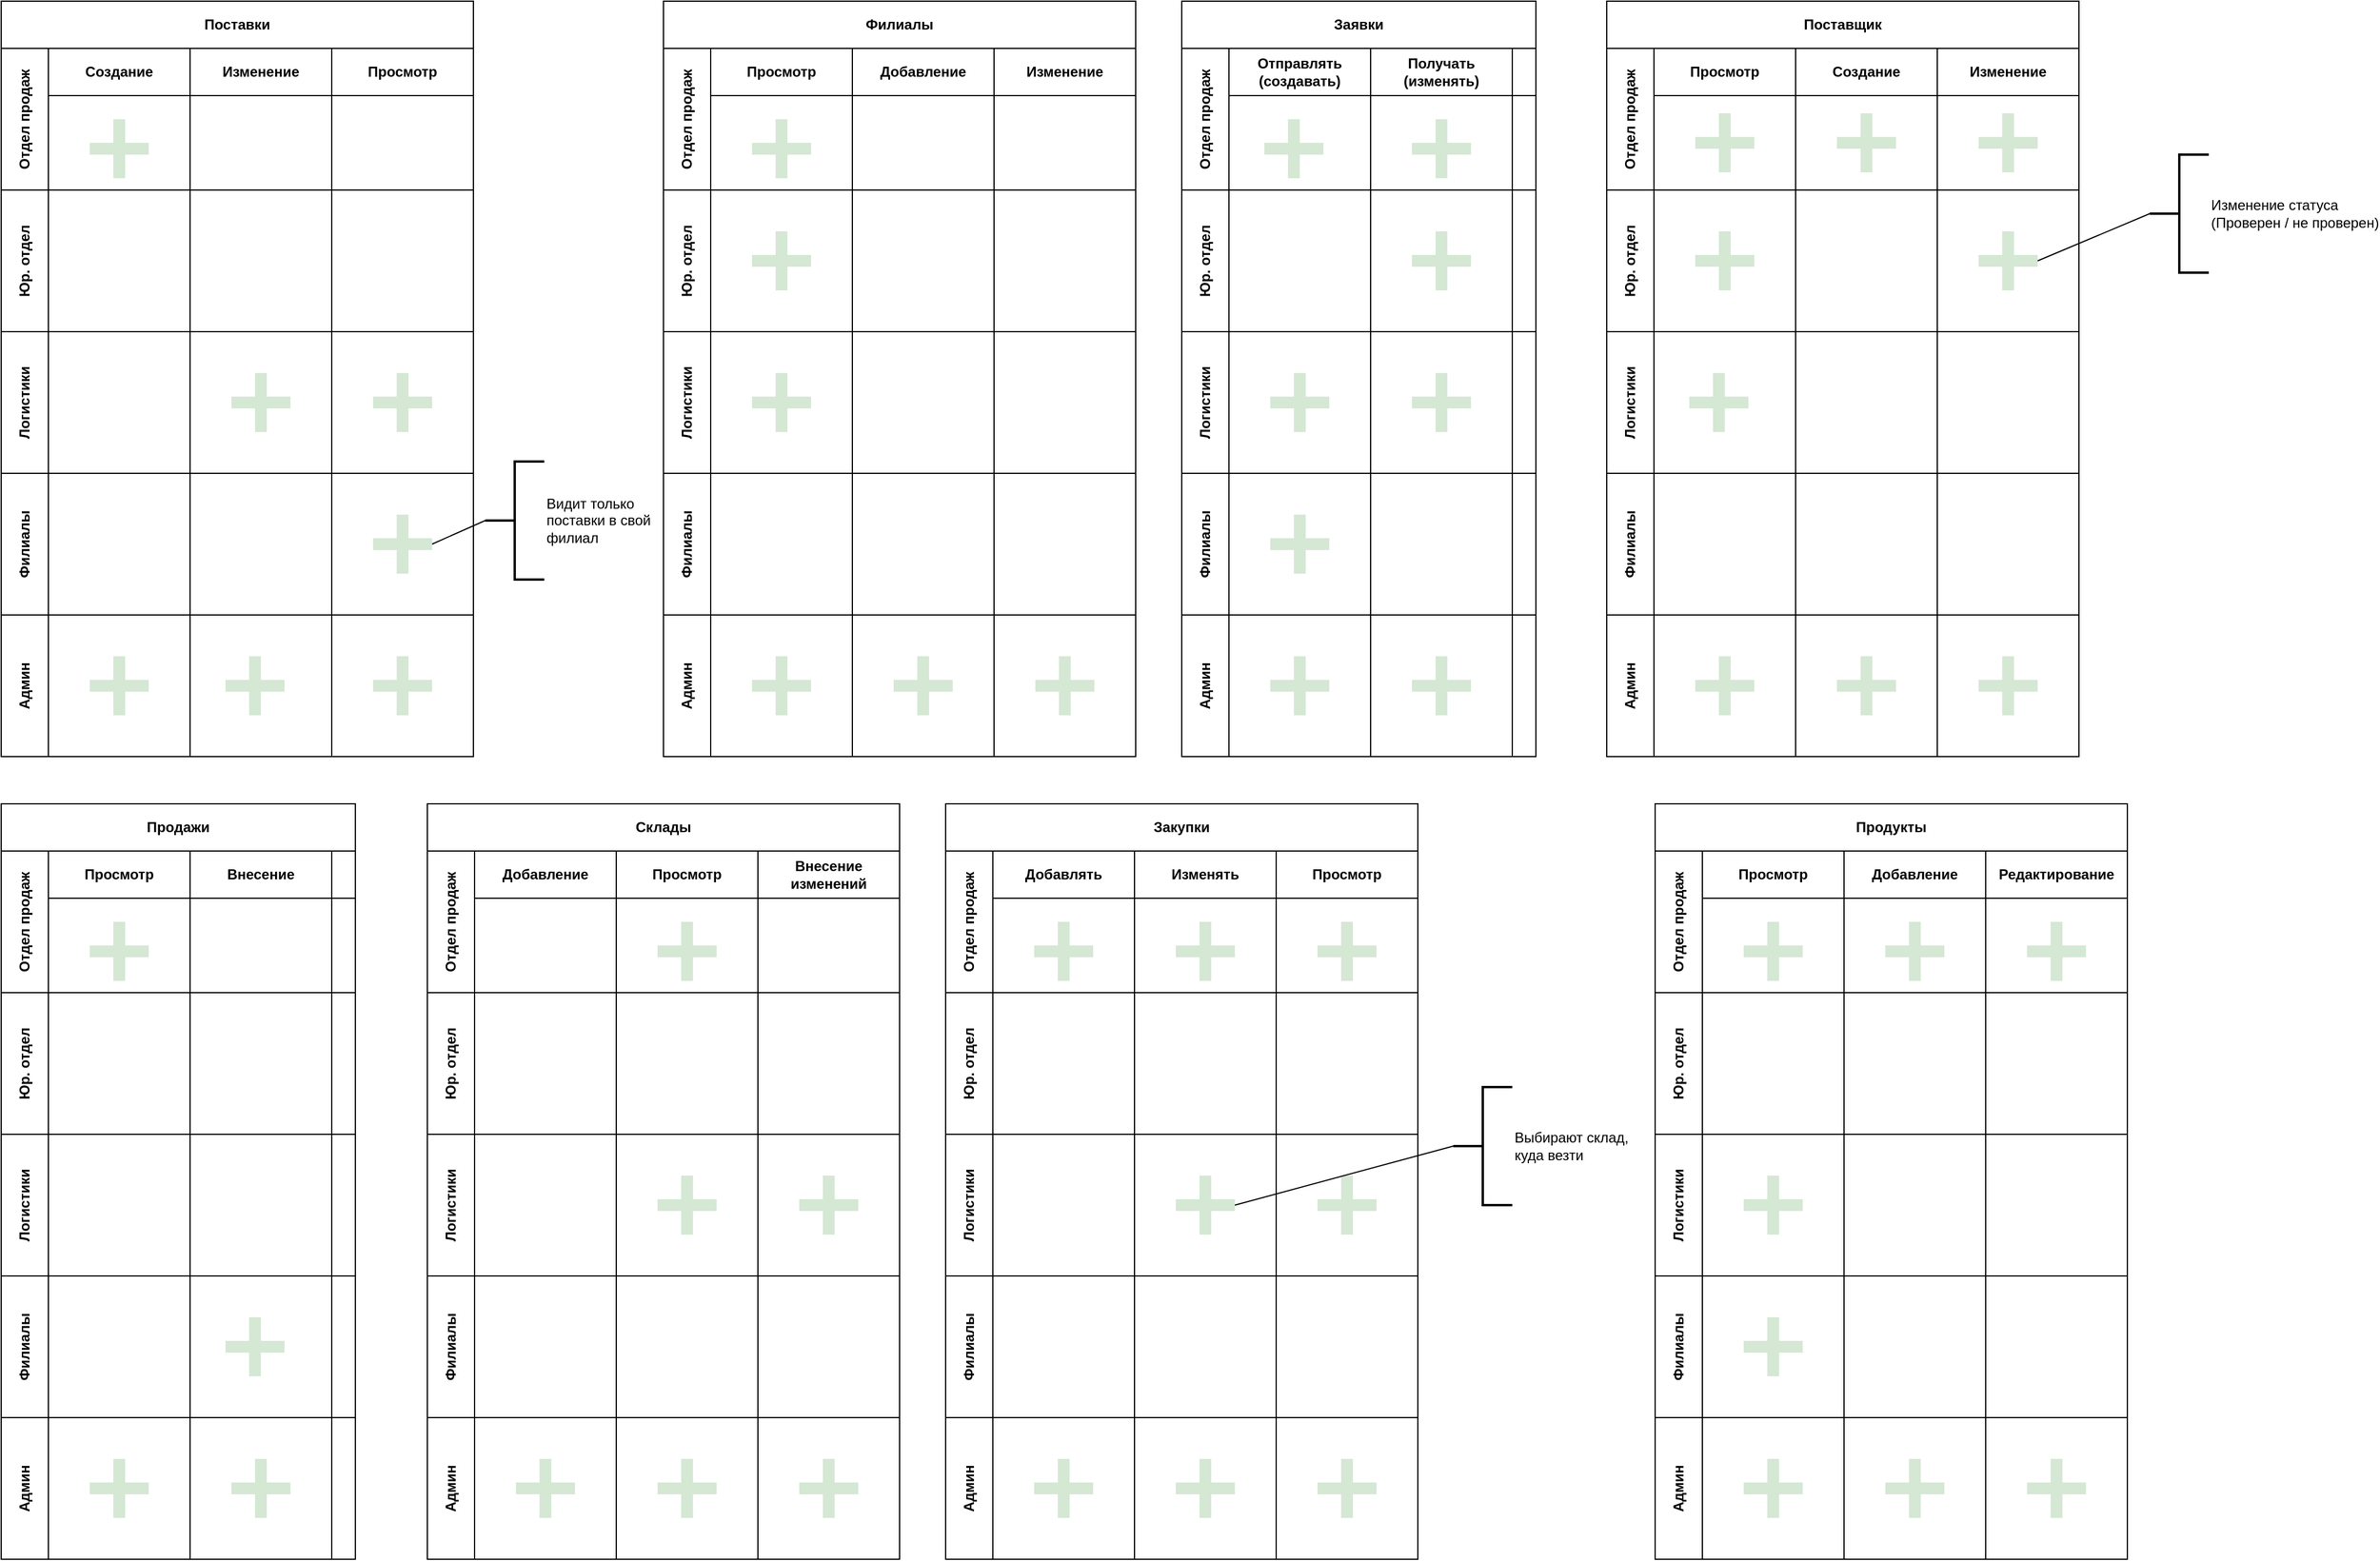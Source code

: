 <mxfile version="13.7.7" type="device"><diagram id="ZCQ24WDFNl6K7SaVS3-w" name="Page-1"><mxGraphModel dx="3784" dy="2356" grid="1" gridSize="10" guides="1" tooltips="1" connect="1" arrows="1" fold="1" page="1" pageScale="1" pageWidth="827" pageHeight="1169" math="0" shadow="0"><root><mxCell id="0"/><mxCell id="1" parent="0"/><mxCell id="lk7HDCfUPE5tCOT9uibd-63" style="rounded=0;orthogonalLoop=1;jettySize=auto;html=1;exitX=0;exitY=0.5;exitDx=0;exitDy=0;exitPerimeter=0;entryX=1;entryY=0.5;entryDx=0;entryDy=0;entryPerimeter=0;endArrow=none;endFill=0;" edge="1" parent="1" source="lk7HDCfUPE5tCOT9uibd-62" target="lk7HDCfUPE5tCOT9uibd-61"><mxGeometry relative="1" as="geometry"/></mxCell><mxCell id="lk7HDCfUPE5tCOT9uibd-62" value="Видит только&lt;br&gt;поставки в свой &lt;br&gt;филиал" style="strokeWidth=2;html=1;shape=mxgraph.flowchart.annotation_2;align=left;labelPosition=right;pointerEvents=1;" vertex="1" parent="1"><mxGeometry x="1090" y="470" width="50" height="100" as="geometry"/></mxCell><mxCell id="lk7HDCfUPE5tCOT9uibd-22" value="Поставки" style="shape=table;childLayout=tableLayout;rowLines=0;columnLines=0;startSize=40;html=1;whiteSpace=wrap;collapsible=0;recursiveResize=0;expand=0;pointerEvents=0;fontStyle=1;align=center;" vertex="1" parent="1"><mxGeometry x="680" y="80" width="400" height="640" as="geometry"/></mxCell><mxCell id="lk7HDCfUPE5tCOT9uibd-23" value="Отдел продаж" style="swimlane;horizontal=0;points=[[0,0.5],[1,0.5]];portConstraint=eastwest;startSize=40;html=1;whiteSpace=wrap;collapsible=0;recursiveResize=0;expand=0;pointerEvents=0;fontStyle=1" vertex="1" parent="lk7HDCfUPE5tCOT9uibd-22"><mxGeometry y="40" width="400" height="120" as="geometry"/></mxCell><mxCell id="lk7HDCfUPE5tCOT9uibd-24" value="Создание" style="swimlane;connectable=0;startSize=40;html=1;whiteSpace=wrap;collapsible=0;recursiveResize=0;expand=0;pointerEvents=0;" vertex="1" parent="lk7HDCfUPE5tCOT9uibd-23"><mxGeometry x="40" width="120" height="120" as="geometry"/></mxCell><mxCell id="lk7HDCfUPE5tCOT9uibd-47" value="" style="shape=cross;whiteSpace=wrap;html=1;fillColor=#d5e8d4;strokeColor=none;" vertex="1" parent="lk7HDCfUPE5tCOT9uibd-24"><mxGeometry x="35" y="60" width="50" height="50" as="geometry"/></mxCell><mxCell id="lk7HDCfUPE5tCOT9uibd-25" value="Изменение" style="swimlane;connectable=0;startSize=40;html=1;whiteSpace=wrap;collapsible=0;recursiveResize=0;expand=0;pointerEvents=0;" vertex="1" parent="lk7HDCfUPE5tCOT9uibd-23"><mxGeometry x="160" width="120" height="120" as="geometry"/></mxCell><mxCell id="lk7HDCfUPE5tCOT9uibd-26" value="Просмотр" style="swimlane;connectable=0;startSize=40;html=1;whiteSpace=wrap;collapsible=0;recursiveResize=0;expand=0;pointerEvents=0;" vertex="1" parent="lk7HDCfUPE5tCOT9uibd-23"><mxGeometry x="280" width="120" height="120" as="geometry"/></mxCell><mxCell id="lk7HDCfUPE5tCOT9uibd-27" value="Юр. отдел" style="swimlane;horizontal=0;points=[[0,0.5],[1,0.5]];portConstraint=eastwest;startSize=40;html=1;whiteSpace=wrap;collapsible=0;recursiveResize=0;expand=0;pointerEvents=0;" vertex="1" parent="lk7HDCfUPE5tCOT9uibd-22"><mxGeometry y="160" width="400" height="120" as="geometry"/></mxCell><mxCell id="lk7HDCfUPE5tCOT9uibd-28" value="" style="swimlane;connectable=0;startSize=0;html=1;whiteSpace=wrap;collapsible=0;recursiveResize=0;expand=0;pointerEvents=0;" vertex="1" parent="lk7HDCfUPE5tCOT9uibd-27"><mxGeometry x="40" width="120" height="120" as="geometry"/></mxCell><mxCell id="lk7HDCfUPE5tCOT9uibd-29" value="" style="swimlane;connectable=0;startSize=0;html=1;whiteSpace=wrap;collapsible=0;recursiveResize=0;expand=0;pointerEvents=0;" vertex="1" parent="lk7HDCfUPE5tCOT9uibd-27"><mxGeometry x="160" width="120" height="120" as="geometry"/></mxCell><mxCell id="lk7HDCfUPE5tCOT9uibd-30" value="" style="swimlane;connectable=0;startSize=0;html=1;whiteSpace=wrap;collapsible=0;recursiveResize=0;expand=0;pointerEvents=0;" vertex="1" parent="lk7HDCfUPE5tCOT9uibd-27"><mxGeometry x="280" width="120" height="120" as="geometry"/></mxCell><mxCell id="lk7HDCfUPE5tCOT9uibd-31" value="Логистики" style="swimlane;horizontal=0;points=[[0,0.5],[1,0.5]];portConstraint=eastwest;startSize=40;html=1;whiteSpace=wrap;collapsible=0;recursiveResize=0;expand=0;pointerEvents=0;" vertex="1" parent="lk7HDCfUPE5tCOT9uibd-22"><mxGeometry y="280" width="400" height="120" as="geometry"/></mxCell><mxCell id="lk7HDCfUPE5tCOT9uibd-32" value="" style="swimlane;connectable=0;startSize=0;html=1;whiteSpace=wrap;collapsible=0;recursiveResize=0;expand=0;pointerEvents=0;" vertex="1" parent="lk7HDCfUPE5tCOT9uibd-31"><mxGeometry x="40" width="120" height="120" as="geometry"/></mxCell><mxCell id="lk7HDCfUPE5tCOT9uibd-33" value="" style="swimlane;connectable=0;startSize=0;html=1;whiteSpace=wrap;collapsible=0;recursiveResize=0;expand=0;pointerEvents=0;" vertex="1" parent="lk7HDCfUPE5tCOT9uibd-31"><mxGeometry x="160" width="120" height="120" as="geometry"/></mxCell><mxCell id="lk7HDCfUPE5tCOT9uibd-46" value="" style="shape=cross;whiteSpace=wrap;html=1;fillColor=#d5e8d4;strokeColor=none;" vertex="1" parent="lk7HDCfUPE5tCOT9uibd-33"><mxGeometry x="35" y="35" width="50" height="50" as="geometry"/></mxCell><mxCell id="lk7HDCfUPE5tCOT9uibd-34" value="" style="swimlane;connectable=0;startSize=0;html=1;whiteSpace=wrap;collapsible=0;recursiveResize=0;expand=0;pointerEvents=0;" vertex="1" parent="lk7HDCfUPE5tCOT9uibd-31"><mxGeometry x="280" width="120" height="120" as="geometry"/></mxCell><mxCell id="lk7HDCfUPE5tCOT9uibd-48" value="" style="shape=cross;whiteSpace=wrap;html=1;fillColor=#d5e8d4;strokeColor=none;" vertex="1" parent="lk7HDCfUPE5tCOT9uibd-34"><mxGeometry x="35" y="35" width="50" height="50" as="geometry"/></mxCell><mxCell id="lk7HDCfUPE5tCOT9uibd-35" value="Филиалы" style="swimlane;horizontal=0;points=[[0,0.5],[1,0.5]];portConstraint=eastwest;startSize=40;html=1;whiteSpace=wrap;collapsible=0;recursiveResize=0;expand=0;pointerEvents=0;" vertex="1" parent="lk7HDCfUPE5tCOT9uibd-22"><mxGeometry y="400" width="400" height="120" as="geometry"/></mxCell><mxCell id="lk7HDCfUPE5tCOT9uibd-36" value="" style="swimlane;connectable=0;startSize=0;html=1;whiteSpace=wrap;collapsible=0;recursiveResize=0;expand=0;pointerEvents=0;" vertex="1" parent="lk7HDCfUPE5tCOT9uibd-35"><mxGeometry x="40" width="120" height="120" as="geometry"/></mxCell><mxCell id="lk7HDCfUPE5tCOT9uibd-37" value="" style="swimlane;connectable=0;startSize=0;html=1;whiteSpace=wrap;collapsible=0;recursiveResize=0;expand=0;pointerEvents=0;" vertex="1" parent="lk7HDCfUPE5tCOT9uibd-35"><mxGeometry x="160" width="120" height="120" as="geometry"/></mxCell><mxCell id="lk7HDCfUPE5tCOT9uibd-38" value="" style="swimlane;connectable=0;startSize=0;html=1;whiteSpace=wrap;collapsible=0;recursiveResize=0;expand=0;pointerEvents=0;" vertex="1" parent="lk7HDCfUPE5tCOT9uibd-35"><mxGeometry x="280" width="120" height="120" as="geometry"/></mxCell><mxCell id="lk7HDCfUPE5tCOT9uibd-61" value="" style="shape=cross;whiteSpace=wrap;html=1;fillColor=#d5e8d4;strokeColor=none;" vertex="1" parent="lk7HDCfUPE5tCOT9uibd-38"><mxGeometry x="35" y="35" width="50" height="50" as="geometry"/></mxCell><mxCell id="lk7HDCfUPE5tCOT9uibd-39" value="Админ" style="swimlane;horizontal=0;points=[[0,0.5],[1,0.5]];portConstraint=eastwest;startSize=40;html=1;whiteSpace=wrap;collapsible=0;recursiveResize=0;expand=0;pointerEvents=0;" vertex="1" parent="lk7HDCfUPE5tCOT9uibd-22"><mxGeometry y="520" width="400" height="120" as="geometry"/></mxCell><mxCell id="lk7HDCfUPE5tCOT9uibd-40" value="" style="swimlane;connectable=0;startSize=0;html=1;whiteSpace=wrap;collapsible=0;recursiveResize=0;expand=0;pointerEvents=0;" vertex="1" parent="lk7HDCfUPE5tCOT9uibd-39"><mxGeometry x="40" width="120" height="120" as="geometry"/></mxCell><mxCell id="lk7HDCfUPE5tCOT9uibd-58" value="" style="shape=cross;whiteSpace=wrap;html=1;fillColor=#d5e8d4;strokeColor=none;" vertex="1" parent="lk7HDCfUPE5tCOT9uibd-40"><mxGeometry x="35" y="35" width="50" height="50" as="geometry"/></mxCell><mxCell id="lk7HDCfUPE5tCOT9uibd-41" value="" style="swimlane;connectable=0;startSize=0;html=1;whiteSpace=wrap;collapsible=0;recursiveResize=0;expand=0;pointerEvents=0;" vertex="1" parent="lk7HDCfUPE5tCOT9uibd-39"><mxGeometry x="160" width="120" height="120" as="geometry"/></mxCell><mxCell id="lk7HDCfUPE5tCOT9uibd-59" value="" style="shape=cross;whiteSpace=wrap;html=1;fillColor=#d5e8d4;strokeColor=none;" vertex="1" parent="lk7HDCfUPE5tCOT9uibd-41"><mxGeometry x="30" y="35" width="50" height="50" as="geometry"/></mxCell><mxCell id="lk7HDCfUPE5tCOT9uibd-42" value="" style="swimlane;connectable=0;startSize=0;html=1;whiteSpace=wrap;collapsible=0;recursiveResize=0;expand=0;pointerEvents=0;" vertex="1" parent="lk7HDCfUPE5tCOT9uibd-39"><mxGeometry x="280" width="120" height="120" as="geometry"/></mxCell><mxCell id="lk7HDCfUPE5tCOT9uibd-60" value="" style="shape=cross;whiteSpace=wrap;html=1;fillColor=#d5e8d4;strokeColor=none;" vertex="1" parent="lk7HDCfUPE5tCOT9uibd-42"><mxGeometry x="35" y="35" width="50" height="50" as="geometry"/></mxCell><mxCell id="lk7HDCfUPE5tCOT9uibd-65" value="Филиалы" style="shape=table;childLayout=tableLayout;rowLines=0;columnLines=0;startSize=40;html=1;whiteSpace=wrap;collapsible=0;recursiveResize=0;expand=0;pointerEvents=0;fontStyle=1;align=center;" vertex="1" parent="1"><mxGeometry x="1241" y="80" width="400" height="640" as="geometry"/></mxCell><mxCell id="lk7HDCfUPE5tCOT9uibd-66" value="Отдел продаж" style="swimlane;horizontal=0;points=[[0,0.5],[1,0.5]];portConstraint=eastwest;startSize=40;html=1;whiteSpace=wrap;collapsible=0;recursiveResize=0;expand=0;pointerEvents=0;fontStyle=1" vertex="1" parent="lk7HDCfUPE5tCOT9uibd-65"><mxGeometry y="40" width="400" height="120" as="geometry"/></mxCell><mxCell id="lk7HDCfUPE5tCOT9uibd-67" value="Просмотр" style="swimlane;connectable=0;startSize=40;html=1;whiteSpace=wrap;collapsible=0;recursiveResize=0;expand=0;pointerEvents=0;" vertex="1" parent="lk7HDCfUPE5tCOT9uibd-66"><mxGeometry x="40" width="120" height="120" as="geometry"/></mxCell><mxCell id="lk7HDCfUPE5tCOT9uibd-91" value="" style="shape=cross;whiteSpace=wrap;html=1;fillColor=#d5e8d4;strokeColor=none;" vertex="1" parent="lk7HDCfUPE5tCOT9uibd-67"><mxGeometry x="35" y="60" width="50" height="50" as="geometry"/></mxCell><mxCell id="lk7HDCfUPE5tCOT9uibd-68" value="Добавление" style="swimlane;connectable=0;startSize=40;html=1;whiteSpace=wrap;collapsible=0;recursiveResize=0;expand=0;pointerEvents=0;" vertex="1" parent="lk7HDCfUPE5tCOT9uibd-66"><mxGeometry x="160" width="120" height="120" as="geometry"/></mxCell><mxCell id="lk7HDCfUPE5tCOT9uibd-69" value="Изменение" style="swimlane;connectable=0;startSize=40;html=1;whiteSpace=wrap;collapsible=0;recursiveResize=0;expand=0;pointerEvents=0;" vertex="1" parent="lk7HDCfUPE5tCOT9uibd-66"><mxGeometry x="280" width="120" height="120" as="geometry"/></mxCell><mxCell id="lk7HDCfUPE5tCOT9uibd-70" value="Юр. отдел" style="swimlane;horizontal=0;points=[[0,0.5],[1,0.5]];portConstraint=eastwest;startSize=40;html=1;whiteSpace=wrap;collapsible=0;recursiveResize=0;expand=0;pointerEvents=0;" vertex="1" parent="lk7HDCfUPE5tCOT9uibd-65"><mxGeometry y="160" width="400" height="120" as="geometry"/></mxCell><mxCell id="lk7HDCfUPE5tCOT9uibd-71" value="" style="swimlane;connectable=0;startSize=0;html=1;whiteSpace=wrap;collapsible=0;recursiveResize=0;expand=0;pointerEvents=0;" vertex="1" parent="lk7HDCfUPE5tCOT9uibd-70"><mxGeometry x="40" width="120" height="120" as="geometry"/></mxCell><mxCell id="lk7HDCfUPE5tCOT9uibd-90" value="" style="shape=cross;whiteSpace=wrap;html=1;fillColor=#d5e8d4;strokeColor=none;" vertex="1" parent="lk7HDCfUPE5tCOT9uibd-71"><mxGeometry x="35" y="35" width="50" height="50" as="geometry"/></mxCell><mxCell id="lk7HDCfUPE5tCOT9uibd-72" value="" style="swimlane;connectable=0;startSize=0;html=1;whiteSpace=wrap;collapsible=0;recursiveResize=0;expand=0;pointerEvents=0;" vertex="1" parent="lk7HDCfUPE5tCOT9uibd-70"><mxGeometry x="160" width="120" height="120" as="geometry"/></mxCell><mxCell id="lk7HDCfUPE5tCOT9uibd-73" value="" style="swimlane;connectable=0;startSize=0;html=1;whiteSpace=wrap;collapsible=0;recursiveResize=0;expand=0;pointerEvents=0;" vertex="1" parent="lk7HDCfUPE5tCOT9uibd-70"><mxGeometry x="280" width="120" height="120" as="geometry"/></mxCell><mxCell id="lk7HDCfUPE5tCOT9uibd-74" value="Логистики" style="swimlane;horizontal=0;points=[[0,0.5],[1,0.5]];portConstraint=eastwest;startSize=40;html=1;whiteSpace=wrap;collapsible=0;recursiveResize=0;expand=0;pointerEvents=0;" vertex="1" parent="lk7HDCfUPE5tCOT9uibd-65"><mxGeometry y="280" width="400" height="120" as="geometry"/></mxCell><mxCell id="lk7HDCfUPE5tCOT9uibd-75" value="" style="swimlane;connectable=0;startSize=0;html=1;whiteSpace=wrap;collapsible=0;recursiveResize=0;expand=0;pointerEvents=0;" vertex="1" parent="lk7HDCfUPE5tCOT9uibd-74"><mxGeometry x="40" width="120" height="120" as="geometry"/></mxCell><mxCell id="lk7HDCfUPE5tCOT9uibd-89" value="" style="shape=cross;whiteSpace=wrap;html=1;fillColor=#d5e8d4;strokeColor=none;" vertex="1" parent="lk7HDCfUPE5tCOT9uibd-75"><mxGeometry x="35" y="35" width="50" height="50" as="geometry"/></mxCell><mxCell id="lk7HDCfUPE5tCOT9uibd-76" value="" style="swimlane;connectable=0;startSize=0;html=1;whiteSpace=wrap;collapsible=0;recursiveResize=0;expand=0;pointerEvents=0;" vertex="1" parent="lk7HDCfUPE5tCOT9uibd-74"><mxGeometry x="160" width="120" height="120" as="geometry"/></mxCell><mxCell id="lk7HDCfUPE5tCOT9uibd-77" value="" style="swimlane;connectable=0;startSize=0;html=1;whiteSpace=wrap;collapsible=0;recursiveResize=0;expand=0;pointerEvents=0;" vertex="1" parent="lk7HDCfUPE5tCOT9uibd-74"><mxGeometry x="280" width="120" height="120" as="geometry"/></mxCell><mxCell id="lk7HDCfUPE5tCOT9uibd-78" value="Филиалы" style="swimlane;horizontal=0;points=[[0,0.5],[1,0.5]];portConstraint=eastwest;startSize=40;html=1;whiteSpace=wrap;collapsible=0;recursiveResize=0;expand=0;pointerEvents=0;" vertex="1" parent="lk7HDCfUPE5tCOT9uibd-65"><mxGeometry y="400" width="400" height="120" as="geometry"/></mxCell><mxCell id="lk7HDCfUPE5tCOT9uibd-79" value="" style="swimlane;connectable=0;startSize=0;html=1;whiteSpace=wrap;collapsible=0;recursiveResize=0;expand=0;pointerEvents=0;" vertex="1" parent="lk7HDCfUPE5tCOT9uibd-78"><mxGeometry x="40" width="120" height="120" as="geometry"/></mxCell><mxCell id="lk7HDCfUPE5tCOT9uibd-80" value="" style="swimlane;connectable=0;startSize=0;html=1;whiteSpace=wrap;collapsible=0;recursiveResize=0;expand=0;pointerEvents=0;" vertex="1" parent="lk7HDCfUPE5tCOT9uibd-78"><mxGeometry x="160" width="120" height="120" as="geometry"/></mxCell><mxCell id="lk7HDCfUPE5tCOT9uibd-81" value="" style="swimlane;connectable=0;startSize=0;html=1;whiteSpace=wrap;collapsible=0;recursiveResize=0;expand=0;pointerEvents=0;" vertex="1" parent="lk7HDCfUPE5tCOT9uibd-78"><mxGeometry x="280" width="120" height="120" as="geometry"/></mxCell><mxCell id="lk7HDCfUPE5tCOT9uibd-82" value="Админ" style="swimlane;horizontal=0;points=[[0,0.5],[1,0.5]];portConstraint=eastwest;startSize=40;html=1;whiteSpace=wrap;collapsible=0;recursiveResize=0;expand=0;pointerEvents=0;" vertex="1" parent="lk7HDCfUPE5tCOT9uibd-65"><mxGeometry y="520" width="400" height="120" as="geometry"/></mxCell><mxCell id="lk7HDCfUPE5tCOT9uibd-83" value="" style="swimlane;connectable=0;startSize=0;html=1;whiteSpace=wrap;collapsible=0;recursiveResize=0;expand=0;pointerEvents=0;" vertex="1" parent="lk7HDCfUPE5tCOT9uibd-82"><mxGeometry x="40" width="120" height="120" as="geometry"/></mxCell><mxCell id="lk7HDCfUPE5tCOT9uibd-84" value="" style="shape=cross;whiteSpace=wrap;html=1;fillColor=#d5e8d4;strokeColor=none;" vertex="1" parent="lk7HDCfUPE5tCOT9uibd-83"><mxGeometry x="35" y="35" width="50" height="50" as="geometry"/></mxCell><mxCell id="lk7HDCfUPE5tCOT9uibd-85" value="" style="swimlane;connectable=0;startSize=0;html=1;whiteSpace=wrap;collapsible=0;recursiveResize=0;expand=0;pointerEvents=0;" vertex="1" parent="lk7HDCfUPE5tCOT9uibd-82"><mxGeometry x="160" width="120" height="120" as="geometry"/></mxCell><mxCell id="lk7HDCfUPE5tCOT9uibd-86" value="" style="shape=cross;whiteSpace=wrap;html=1;fillColor=#d5e8d4;strokeColor=none;" vertex="1" parent="lk7HDCfUPE5tCOT9uibd-85"><mxGeometry x="35" y="35" width="50" height="50" as="geometry"/></mxCell><mxCell id="lk7HDCfUPE5tCOT9uibd-87" value="" style="swimlane;connectable=0;startSize=0;html=1;whiteSpace=wrap;collapsible=0;recursiveResize=0;expand=0;pointerEvents=0;" vertex="1" parent="lk7HDCfUPE5tCOT9uibd-82"><mxGeometry x="280" width="120" height="120" as="geometry"/></mxCell><mxCell id="lk7HDCfUPE5tCOT9uibd-88" value="" style="shape=cross;whiteSpace=wrap;html=1;fillColor=#d5e8d4;strokeColor=none;" vertex="1" parent="lk7HDCfUPE5tCOT9uibd-87"><mxGeometry x="35" y="35" width="50" height="50" as="geometry"/></mxCell><mxCell id="lk7HDCfUPE5tCOT9uibd-93" value="Заявки" style="shape=table;childLayout=tableLayout;rowLines=0;columnLines=0;startSize=40;html=1;whiteSpace=wrap;collapsible=0;recursiveResize=0;expand=0;pointerEvents=0;fontStyle=1;align=center;" vertex="1" parent="1"><mxGeometry x="1680" y="80" width="300" height="640" as="geometry"/></mxCell><mxCell id="lk7HDCfUPE5tCOT9uibd-94" value="Отдел продаж" style="swimlane;horizontal=0;points=[[0,0.5],[1,0.5]];portConstraint=eastwest;startSize=40;html=1;whiteSpace=wrap;collapsible=0;recursiveResize=0;expand=0;pointerEvents=0;fontStyle=1" vertex="1" parent="lk7HDCfUPE5tCOT9uibd-93"><mxGeometry y="40" width="300" height="120" as="geometry"/></mxCell><mxCell id="lk7HDCfUPE5tCOT9uibd-95" value="Отправлять&lt;br&gt;(создавать)" style="swimlane;connectable=0;startSize=40;html=1;whiteSpace=wrap;collapsible=0;recursiveResize=0;expand=0;pointerEvents=0;" vertex="1" parent="lk7HDCfUPE5tCOT9uibd-94"><mxGeometry x="40" width="120" height="120" as="geometry"/></mxCell><mxCell id="lk7HDCfUPE5tCOT9uibd-120" value="" style="shape=cross;whiteSpace=wrap;html=1;fillColor=#d5e8d4;strokeColor=none;" vertex="1" parent="lk7HDCfUPE5tCOT9uibd-95"><mxGeometry x="30" y="60" width="50" height="50" as="geometry"/></mxCell><mxCell id="lk7HDCfUPE5tCOT9uibd-96" value="Получать&lt;br&gt;(изменять)" style="swimlane;connectable=0;startSize=40;html=1;whiteSpace=wrap;collapsible=0;recursiveResize=0;expand=0;pointerEvents=0;" vertex="1" parent="lk7HDCfUPE5tCOT9uibd-94"><mxGeometry x="160" width="120" height="120" as="geometry"/></mxCell><mxCell id="lk7HDCfUPE5tCOT9uibd-121" value="" style="shape=cross;whiteSpace=wrap;html=1;fillColor=#d5e8d4;strokeColor=none;" vertex="1" parent="lk7HDCfUPE5tCOT9uibd-96"><mxGeometry x="35" y="60" width="50" height="50" as="geometry"/></mxCell><mxCell id="lk7HDCfUPE5tCOT9uibd-97" value="" style="swimlane;connectable=0;startSize=40;html=1;whiteSpace=wrap;collapsible=0;recursiveResize=0;expand=0;pointerEvents=0;" vertex="1" parent="lk7HDCfUPE5tCOT9uibd-94"><mxGeometry x="280" width="20" height="120" as="geometry"/></mxCell><mxCell id="lk7HDCfUPE5tCOT9uibd-98" value="Юр. отдел" style="swimlane;horizontal=0;points=[[0,0.5],[1,0.5]];portConstraint=eastwest;startSize=40;html=1;whiteSpace=wrap;collapsible=0;recursiveResize=0;expand=0;pointerEvents=0;" vertex="1" parent="lk7HDCfUPE5tCOT9uibd-93"><mxGeometry y="160" width="300" height="120" as="geometry"/></mxCell><mxCell id="lk7HDCfUPE5tCOT9uibd-99" value="" style="swimlane;connectable=0;startSize=0;html=1;whiteSpace=wrap;collapsible=0;recursiveResize=0;expand=0;pointerEvents=0;" vertex="1" parent="lk7HDCfUPE5tCOT9uibd-98"><mxGeometry x="40" width="120" height="120" as="geometry"/></mxCell><mxCell id="lk7HDCfUPE5tCOT9uibd-100" value="" style="swimlane;connectable=0;startSize=0;html=1;whiteSpace=wrap;collapsible=0;recursiveResize=0;expand=0;pointerEvents=0;" vertex="1" parent="lk7HDCfUPE5tCOT9uibd-98"><mxGeometry x="160" width="120" height="120" as="geometry"/></mxCell><mxCell id="lk7HDCfUPE5tCOT9uibd-122" value="" style="shape=cross;whiteSpace=wrap;html=1;fillColor=#d5e8d4;strokeColor=none;" vertex="1" parent="lk7HDCfUPE5tCOT9uibd-100"><mxGeometry x="35" y="35" width="50" height="50" as="geometry"/></mxCell><mxCell id="lk7HDCfUPE5tCOT9uibd-101" value="" style="swimlane;connectable=0;startSize=0;html=1;whiteSpace=wrap;collapsible=0;recursiveResize=0;expand=0;pointerEvents=0;" vertex="1" parent="lk7HDCfUPE5tCOT9uibd-98"><mxGeometry x="280" width="20" height="120" as="geometry"/></mxCell><mxCell id="lk7HDCfUPE5tCOT9uibd-102" value="Логистики" style="swimlane;horizontal=0;points=[[0,0.5],[1,0.5]];portConstraint=eastwest;startSize=40;html=1;whiteSpace=wrap;collapsible=0;recursiveResize=0;expand=0;pointerEvents=0;" vertex="1" parent="lk7HDCfUPE5tCOT9uibd-93"><mxGeometry y="280" width="300" height="120" as="geometry"/></mxCell><mxCell id="lk7HDCfUPE5tCOT9uibd-103" value="" style="swimlane;connectable=0;startSize=0;html=1;whiteSpace=wrap;collapsible=0;recursiveResize=0;expand=0;pointerEvents=0;" vertex="1" parent="lk7HDCfUPE5tCOT9uibd-102"><mxGeometry x="40" width="120" height="120" as="geometry"/></mxCell><mxCell id="lk7HDCfUPE5tCOT9uibd-119" value="" style="shape=cross;whiteSpace=wrap;html=1;fillColor=#d5e8d4;strokeColor=none;" vertex="1" parent="lk7HDCfUPE5tCOT9uibd-103"><mxGeometry x="35" y="35" width="50" height="50" as="geometry"/></mxCell><mxCell id="lk7HDCfUPE5tCOT9uibd-104" value="" style="swimlane;connectable=0;startSize=0;html=1;whiteSpace=wrap;collapsible=0;recursiveResize=0;expand=0;pointerEvents=0;" vertex="1" parent="lk7HDCfUPE5tCOT9uibd-102"><mxGeometry x="160" width="120" height="120" as="geometry"/></mxCell><mxCell id="lk7HDCfUPE5tCOT9uibd-123" value="" style="shape=cross;whiteSpace=wrap;html=1;fillColor=#d5e8d4;strokeColor=none;" vertex="1" parent="lk7HDCfUPE5tCOT9uibd-104"><mxGeometry x="35" y="35" width="50" height="50" as="geometry"/></mxCell><mxCell id="lk7HDCfUPE5tCOT9uibd-105" value="" style="swimlane;connectable=0;startSize=0;html=1;whiteSpace=wrap;collapsible=0;recursiveResize=0;expand=0;pointerEvents=0;" vertex="1" parent="lk7HDCfUPE5tCOT9uibd-102"><mxGeometry x="280" width="20" height="120" as="geometry"/></mxCell><mxCell id="lk7HDCfUPE5tCOT9uibd-106" value="Филиалы" style="swimlane;horizontal=0;points=[[0,0.5],[1,0.5]];portConstraint=eastwest;startSize=40;html=1;whiteSpace=wrap;collapsible=0;recursiveResize=0;expand=0;pointerEvents=0;" vertex="1" parent="lk7HDCfUPE5tCOT9uibd-93"><mxGeometry y="400" width="300" height="120" as="geometry"/></mxCell><mxCell id="lk7HDCfUPE5tCOT9uibd-107" value="" style="swimlane;connectable=0;startSize=0;html=1;whiteSpace=wrap;collapsible=0;recursiveResize=0;expand=0;pointerEvents=0;" vertex="1" parent="lk7HDCfUPE5tCOT9uibd-106"><mxGeometry x="40" width="120" height="120" as="geometry"/></mxCell><mxCell id="lk7HDCfUPE5tCOT9uibd-118" value="" style="shape=cross;whiteSpace=wrap;html=1;fillColor=#d5e8d4;strokeColor=none;" vertex="1" parent="lk7HDCfUPE5tCOT9uibd-107"><mxGeometry x="35" y="35" width="50" height="50" as="geometry"/></mxCell><mxCell id="lk7HDCfUPE5tCOT9uibd-108" value="" style="swimlane;connectable=0;startSize=0;html=1;whiteSpace=wrap;collapsible=0;recursiveResize=0;expand=0;pointerEvents=0;" vertex="1" parent="lk7HDCfUPE5tCOT9uibd-106"><mxGeometry x="160" width="120" height="120" as="geometry"/></mxCell><mxCell id="lk7HDCfUPE5tCOT9uibd-109" value="" style="swimlane;connectable=0;startSize=0;html=1;whiteSpace=wrap;collapsible=0;recursiveResize=0;expand=0;pointerEvents=0;" vertex="1" parent="lk7HDCfUPE5tCOT9uibd-106"><mxGeometry x="280" width="20" height="120" as="geometry"/></mxCell><mxCell id="lk7HDCfUPE5tCOT9uibd-110" value="Админ" style="swimlane;horizontal=0;points=[[0,0.5],[1,0.5]];portConstraint=eastwest;startSize=40;html=1;whiteSpace=wrap;collapsible=0;recursiveResize=0;expand=0;pointerEvents=0;" vertex="1" parent="lk7HDCfUPE5tCOT9uibd-93"><mxGeometry y="520" width="300" height="120" as="geometry"/></mxCell><mxCell id="lk7HDCfUPE5tCOT9uibd-111" value="" style="swimlane;connectable=0;startSize=0;html=1;whiteSpace=wrap;collapsible=0;recursiveResize=0;expand=0;pointerEvents=0;" vertex="1" parent="lk7HDCfUPE5tCOT9uibd-110"><mxGeometry x="40" width="120" height="120" as="geometry"/></mxCell><mxCell id="lk7HDCfUPE5tCOT9uibd-112" value="" style="shape=cross;whiteSpace=wrap;html=1;fillColor=#d5e8d4;strokeColor=none;" vertex="1" parent="lk7HDCfUPE5tCOT9uibd-111"><mxGeometry x="35" y="35" width="50" height="50" as="geometry"/></mxCell><mxCell id="lk7HDCfUPE5tCOT9uibd-113" value="" style="swimlane;connectable=0;startSize=0;html=1;whiteSpace=wrap;collapsible=0;recursiveResize=0;expand=0;pointerEvents=0;" vertex="1" parent="lk7HDCfUPE5tCOT9uibd-110"><mxGeometry x="160" width="120" height="120" as="geometry"/></mxCell><mxCell id="lk7HDCfUPE5tCOT9uibd-114" value="" style="shape=cross;whiteSpace=wrap;html=1;fillColor=#d5e8d4;strokeColor=none;" vertex="1" parent="lk7HDCfUPE5tCOT9uibd-113"><mxGeometry x="35" y="35" width="50" height="50" as="geometry"/></mxCell><mxCell id="lk7HDCfUPE5tCOT9uibd-115" value="" style="swimlane;connectable=0;startSize=0;html=1;whiteSpace=wrap;collapsible=0;recursiveResize=0;expand=0;pointerEvents=0;" vertex="1" parent="lk7HDCfUPE5tCOT9uibd-110"><mxGeometry x="280" width="20" height="120" as="geometry"/></mxCell><mxCell id="lk7HDCfUPE5tCOT9uibd-124" value="Поставщик" style="shape=table;childLayout=tableLayout;rowLines=0;columnLines=0;startSize=40;html=1;whiteSpace=wrap;collapsible=0;recursiveResize=0;expand=0;pointerEvents=0;fontStyle=1;align=center;" vertex="1" parent="1"><mxGeometry x="2040" y="80" width="400" height="640" as="geometry"/></mxCell><mxCell id="lk7HDCfUPE5tCOT9uibd-125" value="Отдел продаж" style="swimlane;horizontal=0;points=[[0,0.5],[1,0.5]];portConstraint=eastwest;startSize=40;html=1;whiteSpace=wrap;collapsible=0;recursiveResize=0;expand=0;pointerEvents=0;fontStyle=1" vertex="1" parent="lk7HDCfUPE5tCOT9uibd-124"><mxGeometry y="40" width="400" height="120" as="geometry"/></mxCell><mxCell id="lk7HDCfUPE5tCOT9uibd-126" value="Просмотр" style="swimlane;connectable=0;startSize=40;html=1;whiteSpace=wrap;collapsible=0;recursiveResize=0;expand=0;pointerEvents=0;" vertex="1" parent="lk7HDCfUPE5tCOT9uibd-125"><mxGeometry x="40" width="120" height="120" as="geometry"/></mxCell><mxCell id="lk7HDCfUPE5tCOT9uibd-149" value="" style="shape=cross;whiteSpace=wrap;html=1;fillColor=#d5e8d4;strokeColor=none;" vertex="1" parent="lk7HDCfUPE5tCOT9uibd-126"><mxGeometry x="35" y="55" width="50" height="50" as="geometry"/></mxCell><mxCell id="lk7HDCfUPE5tCOT9uibd-127" value="Создание" style="swimlane;connectable=0;startSize=40;html=1;whiteSpace=wrap;collapsible=0;recursiveResize=0;expand=0;pointerEvents=0;" vertex="1" parent="lk7HDCfUPE5tCOT9uibd-125"><mxGeometry x="160" width="120" height="120" as="geometry"/></mxCell><mxCell id="lk7HDCfUPE5tCOT9uibd-151" value="" style="shape=cross;whiteSpace=wrap;html=1;fillColor=#d5e8d4;strokeColor=none;" vertex="1" parent="lk7HDCfUPE5tCOT9uibd-127"><mxGeometry x="35" y="55" width="50" height="50" as="geometry"/></mxCell><mxCell id="lk7HDCfUPE5tCOT9uibd-128" value="Изменение" style="swimlane;connectable=0;startSize=40;html=1;whiteSpace=wrap;collapsible=0;recursiveResize=0;expand=0;pointerEvents=0;" vertex="1" parent="lk7HDCfUPE5tCOT9uibd-125"><mxGeometry x="280" width="120" height="120" as="geometry"/></mxCell><mxCell id="lk7HDCfUPE5tCOT9uibd-152" value="" style="shape=cross;whiteSpace=wrap;html=1;fillColor=#d5e8d4;strokeColor=none;" vertex="1" parent="lk7HDCfUPE5tCOT9uibd-128"><mxGeometry x="35" y="55" width="50" height="50" as="geometry"/></mxCell><mxCell id="lk7HDCfUPE5tCOT9uibd-129" value="Юр. отдел" style="swimlane;horizontal=0;points=[[0,0.5],[1,0.5]];portConstraint=eastwest;startSize=40;html=1;whiteSpace=wrap;collapsible=0;recursiveResize=0;expand=0;pointerEvents=0;" vertex="1" parent="lk7HDCfUPE5tCOT9uibd-124"><mxGeometry y="160" width="400" height="120" as="geometry"/></mxCell><mxCell id="lk7HDCfUPE5tCOT9uibd-130" value="" style="swimlane;connectable=0;startSize=0;html=1;whiteSpace=wrap;collapsible=0;recursiveResize=0;expand=0;pointerEvents=0;" vertex="1" parent="lk7HDCfUPE5tCOT9uibd-129"><mxGeometry x="40" width="120" height="120" as="geometry"/></mxCell><mxCell id="lk7HDCfUPE5tCOT9uibd-148" value="" style="shape=cross;whiteSpace=wrap;html=1;fillColor=#d5e8d4;strokeColor=none;" vertex="1" parent="lk7HDCfUPE5tCOT9uibd-130"><mxGeometry x="35" y="35" width="50" height="50" as="geometry"/></mxCell><mxCell id="lk7HDCfUPE5tCOT9uibd-131" value="" style="swimlane;connectable=0;startSize=0;html=1;whiteSpace=wrap;collapsible=0;recursiveResize=0;expand=0;pointerEvents=0;" vertex="1" parent="lk7HDCfUPE5tCOT9uibd-129"><mxGeometry x="160" width="120" height="120" as="geometry"/></mxCell><mxCell id="lk7HDCfUPE5tCOT9uibd-132" value="" style="swimlane;connectable=0;startSize=0;html=1;whiteSpace=wrap;collapsible=0;recursiveResize=0;expand=0;pointerEvents=0;" vertex="1" parent="lk7HDCfUPE5tCOT9uibd-129"><mxGeometry x="280" width="120" height="120" as="geometry"/></mxCell><mxCell id="lk7HDCfUPE5tCOT9uibd-153" value="" style="shape=cross;whiteSpace=wrap;html=1;fillColor=#d5e8d4;strokeColor=none;" vertex="1" parent="lk7HDCfUPE5tCOT9uibd-132"><mxGeometry x="35" y="35" width="50" height="50" as="geometry"/></mxCell><mxCell id="lk7HDCfUPE5tCOT9uibd-133" value="Логистики" style="swimlane;horizontal=0;points=[[0,0.5],[1,0.5]];portConstraint=eastwest;startSize=40;html=1;whiteSpace=wrap;collapsible=0;recursiveResize=0;expand=0;pointerEvents=0;" vertex="1" parent="lk7HDCfUPE5tCOT9uibd-124"><mxGeometry y="280" width="400" height="120" as="geometry"/></mxCell><mxCell id="lk7HDCfUPE5tCOT9uibd-134" value="" style="swimlane;connectable=0;startSize=0;html=1;whiteSpace=wrap;collapsible=0;recursiveResize=0;expand=0;pointerEvents=0;" vertex="1" parent="lk7HDCfUPE5tCOT9uibd-133"><mxGeometry x="40" width="120" height="120" as="geometry"/></mxCell><mxCell id="lk7HDCfUPE5tCOT9uibd-150" value="" style="shape=cross;whiteSpace=wrap;html=1;fillColor=#d5e8d4;strokeColor=none;" vertex="1" parent="lk7HDCfUPE5tCOT9uibd-134"><mxGeometry x="30" y="35" width="50" height="50" as="geometry"/></mxCell><mxCell id="lk7HDCfUPE5tCOT9uibd-135" value="" style="swimlane;connectable=0;startSize=0;html=1;whiteSpace=wrap;collapsible=0;recursiveResize=0;expand=0;pointerEvents=0;" vertex="1" parent="lk7HDCfUPE5tCOT9uibd-133"><mxGeometry x="160" width="120" height="120" as="geometry"/></mxCell><mxCell id="lk7HDCfUPE5tCOT9uibd-136" value="" style="swimlane;connectable=0;startSize=0;html=1;whiteSpace=wrap;collapsible=0;recursiveResize=0;expand=0;pointerEvents=0;" vertex="1" parent="lk7HDCfUPE5tCOT9uibd-133"><mxGeometry x="280" width="120" height="120" as="geometry"/></mxCell><mxCell id="lk7HDCfUPE5tCOT9uibd-137" value="Филиалы" style="swimlane;horizontal=0;points=[[0,0.5],[1,0.5]];portConstraint=eastwest;startSize=40;html=1;whiteSpace=wrap;collapsible=0;recursiveResize=0;expand=0;pointerEvents=0;" vertex="1" parent="lk7HDCfUPE5tCOT9uibd-124"><mxGeometry y="400" width="400" height="120" as="geometry"/></mxCell><mxCell id="lk7HDCfUPE5tCOT9uibd-138" value="" style="swimlane;connectable=0;startSize=0;html=1;whiteSpace=wrap;collapsible=0;recursiveResize=0;expand=0;pointerEvents=0;" vertex="1" parent="lk7HDCfUPE5tCOT9uibd-137"><mxGeometry x="40" width="120" height="120" as="geometry"/></mxCell><mxCell id="lk7HDCfUPE5tCOT9uibd-139" value="" style="swimlane;connectable=0;startSize=0;html=1;whiteSpace=wrap;collapsible=0;recursiveResize=0;expand=0;pointerEvents=0;" vertex="1" parent="lk7HDCfUPE5tCOT9uibd-137"><mxGeometry x="160" width="120" height="120" as="geometry"/></mxCell><mxCell id="lk7HDCfUPE5tCOT9uibd-140" value="" style="swimlane;connectable=0;startSize=0;html=1;whiteSpace=wrap;collapsible=0;recursiveResize=0;expand=0;pointerEvents=0;" vertex="1" parent="lk7HDCfUPE5tCOT9uibd-137"><mxGeometry x="280" width="120" height="120" as="geometry"/></mxCell><mxCell id="lk7HDCfUPE5tCOT9uibd-141" value="Админ" style="swimlane;horizontal=0;points=[[0,0.5],[1,0.5]];portConstraint=eastwest;startSize=40;html=1;whiteSpace=wrap;collapsible=0;recursiveResize=0;expand=0;pointerEvents=0;" vertex="1" parent="lk7HDCfUPE5tCOT9uibd-124"><mxGeometry y="520" width="400" height="120" as="geometry"/></mxCell><mxCell id="lk7HDCfUPE5tCOT9uibd-142" value="" style="swimlane;connectable=0;startSize=0;html=1;whiteSpace=wrap;collapsible=0;recursiveResize=0;expand=0;pointerEvents=0;" vertex="1" parent="lk7HDCfUPE5tCOT9uibd-141"><mxGeometry x="40" width="120" height="120" as="geometry"/></mxCell><mxCell id="lk7HDCfUPE5tCOT9uibd-143" value="" style="shape=cross;whiteSpace=wrap;html=1;fillColor=#d5e8d4;strokeColor=none;" vertex="1" parent="lk7HDCfUPE5tCOT9uibd-142"><mxGeometry x="35" y="35" width="50" height="50" as="geometry"/></mxCell><mxCell id="lk7HDCfUPE5tCOT9uibd-144" value="" style="swimlane;connectable=0;startSize=0;html=1;whiteSpace=wrap;collapsible=0;recursiveResize=0;expand=0;pointerEvents=0;" vertex="1" parent="lk7HDCfUPE5tCOT9uibd-141"><mxGeometry x="160" width="120" height="120" as="geometry"/></mxCell><mxCell id="lk7HDCfUPE5tCOT9uibd-145" value="" style="shape=cross;whiteSpace=wrap;html=1;fillColor=#d5e8d4;strokeColor=none;" vertex="1" parent="lk7HDCfUPE5tCOT9uibd-144"><mxGeometry x="35" y="35" width="50" height="50" as="geometry"/></mxCell><mxCell id="lk7HDCfUPE5tCOT9uibd-146" value="" style="swimlane;connectable=0;startSize=0;html=1;whiteSpace=wrap;collapsible=0;recursiveResize=0;expand=0;pointerEvents=0;" vertex="1" parent="lk7HDCfUPE5tCOT9uibd-141"><mxGeometry x="280" width="120" height="120" as="geometry"/></mxCell><mxCell id="lk7HDCfUPE5tCOT9uibd-147" value="" style="shape=cross;whiteSpace=wrap;html=1;fillColor=#d5e8d4;strokeColor=none;" vertex="1" parent="lk7HDCfUPE5tCOT9uibd-146"><mxGeometry x="35" y="35" width="50" height="50" as="geometry"/></mxCell><mxCell id="lk7HDCfUPE5tCOT9uibd-155" style="edgeStyle=none;rounded=0;orthogonalLoop=1;jettySize=auto;html=1;exitX=0;exitY=0.5;exitDx=0;exitDy=0;exitPerimeter=0;entryX=1;entryY=0.5;entryDx=0;entryDy=0;entryPerimeter=0;endArrow=none;endFill=0;" edge="1" parent="1" source="lk7HDCfUPE5tCOT9uibd-154" target="lk7HDCfUPE5tCOT9uibd-153"><mxGeometry relative="1" as="geometry"/></mxCell><mxCell id="lk7HDCfUPE5tCOT9uibd-154" value="Изменение статуса&lt;br&gt;(Проверен / не проверен)" style="strokeWidth=2;html=1;shape=mxgraph.flowchart.annotation_2;align=left;labelPosition=right;pointerEvents=1;" vertex="1" parent="1"><mxGeometry x="2500" y="210" width="50" height="100" as="geometry"/></mxCell><mxCell id="lk7HDCfUPE5tCOT9uibd-156" value="Продажи" style="shape=table;childLayout=tableLayout;rowLines=0;columnLines=0;startSize=40;html=1;whiteSpace=wrap;collapsible=0;recursiveResize=0;expand=0;pointerEvents=0;fontStyle=1;align=center;" vertex="1" parent="1"><mxGeometry x="680" y="760" width="300" height="640" as="geometry"/></mxCell><mxCell id="lk7HDCfUPE5tCOT9uibd-157" value="Отдел продаж" style="swimlane;horizontal=0;points=[[0,0.5],[1,0.5]];portConstraint=eastwest;startSize=40;html=1;whiteSpace=wrap;collapsible=0;recursiveResize=0;expand=0;pointerEvents=0;fontStyle=1" vertex="1" parent="lk7HDCfUPE5tCOT9uibd-156"><mxGeometry y="40" width="300" height="120" as="geometry"/></mxCell><mxCell id="lk7HDCfUPE5tCOT9uibd-158" value="Просмотр" style="swimlane;connectable=0;startSize=40;html=1;whiteSpace=wrap;collapsible=0;recursiveResize=0;expand=0;pointerEvents=0;" vertex="1" parent="lk7HDCfUPE5tCOT9uibd-157"><mxGeometry x="40" width="120" height="120" as="geometry"/></mxCell><mxCell id="lk7HDCfUPE5tCOT9uibd-180" value="" style="shape=cross;whiteSpace=wrap;html=1;fillColor=#d5e8d4;strokeColor=none;" vertex="1" parent="lk7HDCfUPE5tCOT9uibd-158"><mxGeometry x="35" y="60" width="50" height="50" as="geometry"/></mxCell><mxCell id="lk7HDCfUPE5tCOT9uibd-159" value="Внесение" style="swimlane;connectable=0;startSize=40;html=1;whiteSpace=wrap;collapsible=0;recursiveResize=0;expand=0;pointerEvents=0;" vertex="1" parent="lk7HDCfUPE5tCOT9uibd-157"><mxGeometry x="160" width="120" height="120" as="geometry"/></mxCell><mxCell id="lk7HDCfUPE5tCOT9uibd-160" value="" style="swimlane;connectable=0;startSize=40;html=1;whiteSpace=wrap;collapsible=0;recursiveResize=0;expand=0;pointerEvents=0;" vertex="1" parent="lk7HDCfUPE5tCOT9uibd-157"><mxGeometry x="280" width="20" height="120" as="geometry"/></mxCell><mxCell id="lk7HDCfUPE5tCOT9uibd-161" value="Юр. отдел" style="swimlane;horizontal=0;points=[[0,0.5],[1,0.5]];portConstraint=eastwest;startSize=40;html=1;whiteSpace=wrap;collapsible=0;recursiveResize=0;expand=0;pointerEvents=0;" vertex="1" parent="lk7HDCfUPE5tCOT9uibd-156"><mxGeometry y="160" width="300" height="120" as="geometry"/></mxCell><mxCell id="lk7HDCfUPE5tCOT9uibd-162" value="" style="swimlane;connectable=0;startSize=0;html=1;whiteSpace=wrap;collapsible=0;recursiveResize=0;expand=0;pointerEvents=0;" vertex="1" parent="lk7HDCfUPE5tCOT9uibd-161"><mxGeometry x="40" width="120" height="120" as="geometry"/></mxCell><mxCell id="lk7HDCfUPE5tCOT9uibd-163" value="" style="swimlane;connectable=0;startSize=0;html=1;whiteSpace=wrap;collapsible=0;recursiveResize=0;expand=0;pointerEvents=0;" vertex="1" parent="lk7HDCfUPE5tCOT9uibd-161"><mxGeometry x="160" width="120" height="120" as="geometry"/></mxCell><mxCell id="lk7HDCfUPE5tCOT9uibd-164" value="" style="swimlane;connectable=0;startSize=0;html=1;whiteSpace=wrap;collapsible=0;recursiveResize=0;expand=0;pointerEvents=0;" vertex="1" parent="lk7HDCfUPE5tCOT9uibd-161"><mxGeometry x="280" width="20" height="120" as="geometry"/></mxCell><mxCell id="lk7HDCfUPE5tCOT9uibd-165" value="Логистики" style="swimlane;horizontal=0;points=[[0,0.5],[1,0.5]];portConstraint=eastwest;startSize=40;html=1;whiteSpace=wrap;collapsible=0;recursiveResize=0;expand=0;pointerEvents=0;" vertex="1" parent="lk7HDCfUPE5tCOT9uibd-156"><mxGeometry y="280" width="300" height="120" as="geometry"/></mxCell><mxCell id="lk7HDCfUPE5tCOT9uibd-166" value="" style="swimlane;connectable=0;startSize=0;html=1;whiteSpace=wrap;collapsible=0;recursiveResize=0;expand=0;pointerEvents=0;" vertex="1" parent="lk7HDCfUPE5tCOT9uibd-165"><mxGeometry x="40" width="120" height="120" as="geometry"/></mxCell><mxCell id="lk7HDCfUPE5tCOT9uibd-167" value="" style="swimlane;connectable=0;startSize=0;html=1;whiteSpace=wrap;collapsible=0;recursiveResize=0;expand=0;pointerEvents=0;" vertex="1" parent="lk7HDCfUPE5tCOT9uibd-165"><mxGeometry x="160" width="120" height="120" as="geometry"/></mxCell><mxCell id="lk7HDCfUPE5tCOT9uibd-168" value="" style="swimlane;connectable=0;startSize=0;html=1;whiteSpace=wrap;collapsible=0;recursiveResize=0;expand=0;pointerEvents=0;" vertex="1" parent="lk7HDCfUPE5tCOT9uibd-165"><mxGeometry x="280" width="20" height="120" as="geometry"/></mxCell><mxCell id="lk7HDCfUPE5tCOT9uibd-169" value="Филиалы" style="swimlane;horizontal=0;points=[[0,0.5],[1,0.5]];portConstraint=eastwest;startSize=40;html=1;whiteSpace=wrap;collapsible=0;recursiveResize=0;expand=0;pointerEvents=0;" vertex="1" parent="lk7HDCfUPE5tCOT9uibd-156"><mxGeometry y="400" width="300" height="120" as="geometry"/></mxCell><mxCell id="lk7HDCfUPE5tCOT9uibd-170" value="" style="swimlane;connectable=0;startSize=0;html=1;whiteSpace=wrap;collapsible=0;recursiveResize=0;expand=0;pointerEvents=0;" vertex="1" parent="lk7HDCfUPE5tCOT9uibd-169"><mxGeometry x="40" width="120" height="120" as="geometry"/></mxCell><mxCell id="lk7HDCfUPE5tCOT9uibd-171" value="" style="swimlane;connectable=0;startSize=0;html=1;whiteSpace=wrap;collapsible=0;recursiveResize=0;expand=0;pointerEvents=0;" vertex="1" parent="lk7HDCfUPE5tCOT9uibd-169"><mxGeometry x="160" width="120" height="120" as="geometry"/></mxCell><mxCell id="lk7HDCfUPE5tCOT9uibd-181" value="" style="shape=cross;whiteSpace=wrap;html=1;fillColor=#d5e8d4;strokeColor=none;" vertex="1" parent="lk7HDCfUPE5tCOT9uibd-171"><mxGeometry x="30" y="35" width="50" height="50" as="geometry"/></mxCell><mxCell id="lk7HDCfUPE5tCOT9uibd-172" value="" style="swimlane;connectable=0;startSize=0;html=1;whiteSpace=wrap;collapsible=0;recursiveResize=0;expand=0;pointerEvents=0;" vertex="1" parent="lk7HDCfUPE5tCOT9uibd-169"><mxGeometry x="280" width="20" height="120" as="geometry"/></mxCell><mxCell id="lk7HDCfUPE5tCOT9uibd-173" value="Админ" style="swimlane;horizontal=0;points=[[0,0.5],[1,0.5]];portConstraint=eastwest;startSize=40;html=1;whiteSpace=wrap;collapsible=0;recursiveResize=0;expand=0;pointerEvents=0;" vertex="1" parent="lk7HDCfUPE5tCOT9uibd-156"><mxGeometry y="520" width="300" height="120" as="geometry"/></mxCell><mxCell id="lk7HDCfUPE5tCOT9uibd-174" value="" style="swimlane;connectable=0;startSize=0;html=1;whiteSpace=wrap;collapsible=0;recursiveResize=0;expand=0;pointerEvents=0;" vertex="1" parent="lk7HDCfUPE5tCOT9uibd-173"><mxGeometry x="40" width="120" height="120" as="geometry"/></mxCell><mxCell id="lk7HDCfUPE5tCOT9uibd-175" value="" style="shape=cross;whiteSpace=wrap;html=1;fillColor=#d5e8d4;strokeColor=none;" vertex="1" parent="lk7HDCfUPE5tCOT9uibd-174"><mxGeometry x="35" y="35" width="50" height="50" as="geometry"/></mxCell><mxCell id="lk7HDCfUPE5tCOT9uibd-176" value="" style="swimlane;connectable=0;startSize=0;html=1;whiteSpace=wrap;collapsible=0;recursiveResize=0;expand=0;pointerEvents=0;" vertex="1" parent="lk7HDCfUPE5tCOT9uibd-173"><mxGeometry x="160" width="120" height="120" as="geometry"/></mxCell><mxCell id="lk7HDCfUPE5tCOT9uibd-177" value="" style="shape=cross;whiteSpace=wrap;html=1;fillColor=#d5e8d4;strokeColor=none;" vertex="1" parent="lk7HDCfUPE5tCOT9uibd-176"><mxGeometry x="35" y="35" width="50" height="50" as="geometry"/></mxCell><mxCell id="lk7HDCfUPE5tCOT9uibd-178" value="" style="swimlane;connectable=0;startSize=0;html=1;whiteSpace=wrap;collapsible=0;recursiveResize=0;expand=0;pointerEvents=0;" vertex="1" parent="lk7HDCfUPE5tCOT9uibd-173"><mxGeometry x="280" width="20" height="120" as="geometry"/></mxCell><mxCell id="lk7HDCfUPE5tCOT9uibd-182" value="Склады" style="shape=table;childLayout=tableLayout;rowLines=0;columnLines=0;startSize=40;html=1;whiteSpace=wrap;collapsible=0;recursiveResize=0;expand=0;pointerEvents=0;fontStyle=1;align=center;" vertex="1" parent="1"><mxGeometry x="1041" y="760" width="400" height="640" as="geometry"/></mxCell><mxCell id="lk7HDCfUPE5tCOT9uibd-183" value="Отдел продаж" style="swimlane;horizontal=0;points=[[0,0.5],[1,0.5]];portConstraint=eastwest;startSize=40;html=1;whiteSpace=wrap;collapsible=0;recursiveResize=0;expand=0;pointerEvents=0;fontStyle=1" vertex="1" parent="lk7HDCfUPE5tCOT9uibd-182"><mxGeometry y="40" width="400" height="120" as="geometry"/></mxCell><mxCell id="lk7HDCfUPE5tCOT9uibd-184" value="Добавление" style="swimlane;connectable=0;startSize=40;html=1;whiteSpace=wrap;collapsible=0;recursiveResize=0;expand=0;pointerEvents=0;" vertex="1" parent="lk7HDCfUPE5tCOT9uibd-183"><mxGeometry x="40" width="120" height="120" as="geometry"/></mxCell><mxCell id="lk7HDCfUPE5tCOT9uibd-185" value="Просмотр" style="swimlane;connectable=0;startSize=40;html=1;whiteSpace=wrap;collapsible=0;recursiveResize=0;expand=0;pointerEvents=0;" vertex="1" parent="lk7HDCfUPE5tCOT9uibd-183"><mxGeometry x="160" width="120" height="120" as="geometry"/></mxCell><mxCell id="lk7HDCfUPE5tCOT9uibd-206" value="" style="shape=cross;whiteSpace=wrap;html=1;fillColor=#d5e8d4;strokeColor=none;" vertex="1" parent="lk7HDCfUPE5tCOT9uibd-185"><mxGeometry x="35" y="60" width="50" height="50" as="geometry"/></mxCell><mxCell id="lk7HDCfUPE5tCOT9uibd-186" value="Внесение изменений" style="swimlane;connectable=0;startSize=40;html=1;whiteSpace=wrap;collapsible=0;recursiveResize=0;expand=0;pointerEvents=0;" vertex="1" parent="lk7HDCfUPE5tCOT9uibd-183"><mxGeometry x="280" width="120" height="120" as="geometry"/></mxCell><mxCell id="lk7HDCfUPE5tCOT9uibd-187" value="Юр. отдел" style="swimlane;horizontal=0;points=[[0,0.5],[1,0.5]];portConstraint=eastwest;startSize=40;html=1;whiteSpace=wrap;collapsible=0;recursiveResize=0;expand=0;pointerEvents=0;" vertex="1" parent="lk7HDCfUPE5tCOT9uibd-182"><mxGeometry y="160" width="400" height="120" as="geometry"/></mxCell><mxCell id="lk7HDCfUPE5tCOT9uibd-188" value="" style="swimlane;connectable=0;startSize=0;html=1;whiteSpace=wrap;collapsible=0;recursiveResize=0;expand=0;pointerEvents=0;" vertex="1" parent="lk7HDCfUPE5tCOT9uibd-187"><mxGeometry x="40" width="120" height="120" as="geometry"/></mxCell><mxCell id="lk7HDCfUPE5tCOT9uibd-189" value="" style="swimlane;connectable=0;startSize=0;html=1;whiteSpace=wrap;collapsible=0;recursiveResize=0;expand=0;pointerEvents=0;" vertex="1" parent="lk7HDCfUPE5tCOT9uibd-187"><mxGeometry x="160" width="120" height="120" as="geometry"/></mxCell><mxCell id="lk7HDCfUPE5tCOT9uibd-190" value="" style="swimlane;connectable=0;startSize=0;html=1;whiteSpace=wrap;collapsible=0;recursiveResize=0;expand=0;pointerEvents=0;" vertex="1" parent="lk7HDCfUPE5tCOT9uibd-187"><mxGeometry x="280" width="120" height="120" as="geometry"/></mxCell><mxCell id="lk7HDCfUPE5tCOT9uibd-191" value="Логистики" style="swimlane;horizontal=0;points=[[0,0.5],[1,0.5]];portConstraint=eastwest;startSize=40;html=1;whiteSpace=wrap;collapsible=0;recursiveResize=0;expand=0;pointerEvents=0;" vertex="1" parent="lk7HDCfUPE5tCOT9uibd-182"><mxGeometry y="280" width="400" height="120" as="geometry"/></mxCell><mxCell id="lk7HDCfUPE5tCOT9uibd-192" value="" style="swimlane;connectable=0;startSize=0;html=1;whiteSpace=wrap;collapsible=0;recursiveResize=0;expand=0;pointerEvents=0;" vertex="1" parent="lk7HDCfUPE5tCOT9uibd-191"><mxGeometry x="40" width="120" height="120" as="geometry"/></mxCell><mxCell id="lk7HDCfUPE5tCOT9uibd-193" value="" style="swimlane;connectable=0;startSize=0;html=1;whiteSpace=wrap;collapsible=0;recursiveResize=0;expand=0;pointerEvents=0;" vertex="1" parent="lk7HDCfUPE5tCOT9uibd-191"><mxGeometry x="160" width="120" height="120" as="geometry"/></mxCell><mxCell id="lk7HDCfUPE5tCOT9uibd-208" value="" style="shape=cross;whiteSpace=wrap;html=1;fillColor=#d5e8d4;strokeColor=none;" vertex="1" parent="lk7HDCfUPE5tCOT9uibd-193"><mxGeometry x="35" y="35" width="50" height="50" as="geometry"/></mxCell><mxCell id="lk7HDCfUPE5tCOT9uibd-194" value="" style="swimlane;connectable=0;startSize=0;html=1;whiteSpace=wrap;collapsible=0;recursiveResize=0;expand=0;pointerEvents=0;" vertex="1" parent="lk7HDCfUPE5tCOT9uibd-191"><mxGeometry x="280" width="120" height="120" as="geometry"/></mxCell><mxCell id="lk7HDCfUPE5tCOT9uibd-207" value="" style="shape=cross;whiteSpace=wrap;html=1;fillColor=#d5e8d4;strokeColor=none;" vertex="1" parent="lk7HDCfUPE5tCOT9uibd-194"><mxGeometry x="35" y="35" width="50" height="50" as="geometry"/></mxCell><mxCell id="lk7HDCfUPE5tCOT9uibd-195" value="Филиалы" style="swimlane;horizontal=0;points=[[0,0.5],[1,0.5]];portConstraint=eastwest;startSize=40;html=1;whiteSpace=wrap;collapsible=0;recursiveResize=0;expand=0;pointerEvents=0;" vertex="1" parent="lk7HDCfUPE5tCOT9uibd-182"><mxGeometry y="400" width="400" height="120" as="geometry"/></mxCell><mxCell id="lk7HDCfUPE5tCOT9uibd-196" value="" style="swimlane;connectable=0;startSize=0;html=1;whiteSpace=wrap;collapsible=0;recursiveResize=0;expand=0;pointerEvents=0;" vertex="1" parent="lk7HDCfUPE5tCOT9uibd-195"><mxGeometry x="40" width="120" height="120" as="geometry"/></mxCell><mxCell id="lk7HDCfUPE5tCOT9uibd-197" value="" style="swimlane;connectable=0;startSize=0;html=1;whiteSpace=wrap;collapsible=0;recursiveResize=0;expand=0;pointerEvents=0;" vertex="1" parent="lk7HDCfUPE5tCOT9uibd-195"><mxGeometry x="160" width="120" height="120" as="geometry"/></mxCell><mxCell id="lk7HDCfUPE5tCOT9uibd-198" value="" style="swimlane;connectable=0;startSize=0;html=1;whiteSpace=wrap;collapsible=0;recursiveResize=0;expand=0;pointerEvents=0;" vertex="1" parent="lk7HDCfUPE5tCOT9uibd-195"><mxGeometry x="280" width="120" height="120" as="geometry"/></mxCell><mxCell id="lk7HDCfUPE5tCOT9uibd-199" value="Админ" style="swimlane;horizontal=0;points=[[0,0.5],[1,0.5]];portConstraint=eastwest;startSize=40;html=1;whiteSpace=wrap;collapsible=0;recursiveResize=0;expand=0;pointerEvents=0;" vertex="1" parent="lk7HDCfUPE5tCOT9uibd-182"><mxGeometry y="520" width="400" height="120" as="geometry"/></mxCell><mxCell id="lk7HDCfUPE5tCOT9uibd-200" value="" style="swimlane;connectable=0;startSize=0;html=1;whiteSpace=wrap;collapsible=0;recursiveResize=0;expand=0;pointerEvents=0;" vertex="1" parent="lk7HDCfUPE5tCOT9uibd-199"><mxGeometry x="40" width="120" height="120" as="geometry"/></mxCell><mxCell id="lk7HDCfUPE5tCOT9uibd-201" value="" style="shape=cross;whiteSpace=wrap;html=1;fillColor=#d5e8d4;strokeColor=none;" vertex="1" parent="lk7HDCfUPE5tCOT9uibd-200"><mxGeometry x="35" y="35" width="50" height="50" as="geometry"/></mxCell><mxCell id="lk7HDCfUPE5tCOT9uibd-202" value="" style="swimlane;connectable=0;startSize=0;html=1;whiteSpace=wrap;collapsible=0;recursiveResize=0;expand=0;pointerEvents=0;" vertex="1" parent="lk7HDCfUPE5tCOT9uibd-199"><mxGeometry x="160" width="120" height="120" as="geometry"/></mxCell><mxCell id="lk7HDCfUPE5tCOT9uibd-203" value="" style="shape=cross;whiteSpace=wrap;html=1;fillColor=#d5e8d4;strokeColor=none;" vertex="1" parent="lk7HDCfUPE5tCOT9uibd-202"><mxGeometry x="35" y="35" width="50" height="50" as="geometry"/></mxCell><mxCell id="lk7HDCfUPE5tCOT9uibd-204" value="" style="swimlane;connectable=0;startSize=0;html=1;whiteSpace=wrap;collapsible=0;recursiveResize=0;expand=0;pointerEvents=0;" vertex="1" parent="lk7HDCfUPE5tCOT9uibd-199"><mxGeometry x="280" width="120" height="120" as="geometry"/></mxCell><mxCell id="lk7HDCfUPE5tCOT9uibd-205" value="" style="shape=cross;whiteSpace=wrap;html=1;fillColor=#d5e8d4;strokeColor=none;" vertex="1" parent="lk7HDCfUPE5tCOT9uibd-204"><mxGeometry x="35" y="35" width="50" height="50" as="geometry"/></mxCell><mxCell id="lk7HDCfUPE5tCOT9uibd-209" value="Закупки" style="shape=table;childLayout=tableLayout;rowLines=0;columnLines=0;startSize=40;html=1;whiteSpace=wrap;collapsible=0;recursiveResize=0;expand=0;pointerEvents=0;fontStyle=1;align=center;" vertex="1" parent="1"><mxGeometry x="1480" y="760" width="400" height="640" as="geometry"/></mxCell><mxCell id="lk7HDCfUPE5tCOT9uibd-210" value="Отдел продаж" style="swimlane;horizontal=0;points=[[0,0.5],[1,0.5]];portConstraint=eastwest;startSize=40;html=1;whiteSpace=wrap;collapsible=0;recursiveResize=0;expand=0;pointerEvents=0;fontStyle=1" vertex="1" parent="lk7HDCfUPE5tCOT9uibd-209"><mxGeometry y="40" width="400" height="120" as="geometry"/></mxCell><mxCell id="lk7HDCfUPE5tCOT9uibd-211" value="Добавлять" style="swimlane;connectable=0;startSize=40;html=1;whiteSpace=wrap;collapsible=0;recursiveResize=0;expand=0;pointerEvents=0;" vertex="1" parent="lk7HDCfUPE5tCOT9uibd-210"><mxGeometry x="40" width="120" height="120" as="geometry"/></mxCell><mxCell id="lk7HDCfUPE5tCOT9uibd-233" value="" style="shape=cross;whiteSpace=wrap;html=1;fillColor=#d5e8d4;strokeColor=none;" vertex="1" parent="lk7HDCfUPE5tCOT9uibd-211"><mxGeometry x="35" y="60" width="50" height="50" as="geometry"/></mxCell><mxCell id="lk7HDCfUPE5tCOT9uibd-212" value="Изменять" style="swimlane;connectable=0;startSize=40;html=1;whiteSpace=wrap;collapsible=0;recursiveResize=0;expand=0;pointerEvents=0;" vertex="1" parent="lk7HDCfUPE5tCOT9uibd-210"><mxGeometry x="160" width="120" height="120" as="geometry"/></mxCell><mxCell id="lk7HDCfUPE5tCOT9uibd-234" value="" style="shape=cross;whiteSpace=wrap;html=1;fillColor=#d5e8d4;strokeColor=none;" vertex="1" parent="lk7HDCfUPE5tCOT9uibd-212"><mxGeometry x="35" y="60" width="50" height="50" as="geometry"/></mxCell><mxCell id="lk7HDCfUPE5tCOT9uibd-213" value="Просмотр" style="swimlane;connectable=0;startSize=40;html=1;whiteSpace=wrap;collapsible=0;recursiveResize=0;expand=0;pointerEvents=0;" vertex="1" parent="lk7HDCfUPE5tCOT9uibd-210"><mxGeometry x="280" width="120" height="120" as="geometry"/></mxCell><mxCell id="lk7HDCfUPE5tCOT9uibd-235" value="" style="shape=cross;whiteSpace=wrap;html=1;fillColor=#d5e8d4;strokeColor=none;" vertex="1" parent="lk7HDCfUPE5tCOT9uibd-213"><mxGeometry x="35" y="60" width="50" height="50" as="geometry"/></mxCell><mxCell id="lk7HDCfUPE5tCOT9uibd-214" value="Юр. отдел" style="swimlane;horizontal=0;points=[[0,0.5],[1,0.5]];portConstraint=eastwest;startSize=40;html=1;whiteSpace=wrap;collapsible=0;recursiveResize=0;expand=0;pointerEvents=0;" vertex="1" parent="lk7HDCfUPE5tCOT9uibd-209"><mxGeometry y="160" width="400" height="120" as="geometry"/></mxCell><mxCell id="lk7HDCfUPE5tCOT9uibd-215" value="" style="swimlane;connectable=0;startSize=0;html=1;whiteSpace=wrap;collapsible=0;recursiveResize=0;expand=0;pointerEvents=0;" vertex="1" parent="lk7HDCfUPE5tCOT9uibd-214"><mxGeometry x="40" width="120" height="120" as="geometry"/></mxCell><mxCell id="lk7HDCfUPE5tCOT9uibd-216" value="" style="swimlane;connectable=0;startSize=0;html=1;whiteSpace=wrap;collapsible=0;recursiveResize=0;expand=0;pointerEvents=0;" vertex="1" parent="lk7HDCfUPE5tCOT9uibd-214"><mxGeometry x="160" width="120" height="120" as="geometry"/></mxCell><mxCell id="lk7HDCfUPE5tCOT9uibd-217" value="" style="swimlane;connectable=0;startSize=0;html=1;whiteSpace=wrap;collapsible=0;recursiveResize=0;expand=0;pointerEvents=0;" vertex="1" parent="lk7HDCfUPE5tCOT9uibd-214"><mxGeometry x="280" width="120" height="120" as="geometry"/></mxCell><mxCell id="lk7HDCfUPE5tCOT9uibd-218" value="Логистики" style="swimlane;horizontal=0;points=[[0,0.5],[1,0.5]];portConstraint=eastwest;startSize=40;html=1;whiteSpace=wrap;collapsible=0;recursiveResize=0;expand=0;pointerEvents=0;" vertex="1" parent="lk7HDCfUPE5tCOT9uibd-209"><mxGeometry y="280" width="400" height="120" as="geometry"/></mxCell><mxCell id="lk7HDCfUPE5tCOT9uibd-219" value="" style="swimlane;connectable=0;startSize=0;html=1;whiteSpace=wrap;collapsible=0;recursiveResize=0;expand=0;pointerEvents=0;" vertex="1" parent="lk7HDCfUPE5tCOT9uibd-218"><mxGeometry x="40" width="120" height="120" as="geometry"/></mxCell><mxCell id="lk7HDCfUPE5tCOT9uibd-220" value="" style="swimlane;connectable=0;startSize=0;html=1;whiteSpace=wrap;collapsible=0;recursiveResize=0;expand=0;pointerEvents=0;" vertex="1" parent="lk7HDCfUPE5tCOT9uibd-218"><mxGeometry x="160" width="120" height="120" as="geometry"/></mxCell><mxCell id="lk7HDCfUPE5tCOT9uibd-237" value="" style="shape=cross;whiteSpace=wrap;html=1;fillColor=#d5e8d4;strokeColor=none;" vertex="1" parent="lk7HDCfUPE5tCOT9uibd-220"><mxGeometry x="35" y="35" width="50" height="50" as="geometry"/></mxCell><mxCell id="lk7HDCfUPE5tCOT9uibd-221" value="" style="swimlane;connectable=0;startSize=0;html=1;whiteSpace=wrap;collapsible=0;recursiveResize=0;expand=0;pointerEvents=0;" vertex="1" parent="lk7HDCfUPE5tCOT9uibd-218"><mxGeometry x="280" width="120" height="120" as="geometry"/></mxCell><mxCell id="lk7HDCfUPE5tCOT9uibd-236" value="" style="shape=cross;whiteSpace=wrap;html=1;fillColor=#d5e8d4;strokeColor=none;" vertex="1" parent="lk7HDCfUPE5tCOT9uibd-221"><mxGeometry x="35" y="35" width="50" height="50" as="geometry"/></mxCell><mxCell id="lk7HDCfUPE5tCOT9uibd-222" value="Филиалы" style="swimlane;horizontal=0;points=[[0,0.5],[1,0.5]];portConstraint=eastwest;startSize=40;html=1;whiteSpace=wrap;collapsible=0;recursiveResize=0;expand=0;pointerEvents=0;" vertex="1" parent="lk7HDCfUPE5tCOT9uibd-209"><mxGeometry y="400" width="400" height="120" as="geometry"/></mxCell><mxCell id="lk7HDCfUPE5tCOT9uibd-223" value="" style="swimlane;connectable=0;startSize=0;html=1;whiteSpace=wrap;collapsible=0;recursiveResize=0;expand=0;pointerEvents=0;" vertex="1" parent="lk7HDCfUPE5tCOT9uibd-222"><mxGeometry x="40" width="120" height="120" as="geometry"/></mxCell><mxCell id="lk7HDCfUPE5tCOT9uibd-224" value="" style="swimlane;connectable=0;startSize=0;html=1;whiteSpace=wrap;collapsible=0;recursiveResize=0;expand=0;pointerEvents=0;" vertex="1" parent="lk7HDCfUPE5tCOT9uibd-222"><mxGeometry x="160" width="120" height="120" as="geometry"/></mxCell><mxCell id="lk7HDCfUPE5tCOT9uibd-225" value="" style="swimlane;connectable=0;startSize=0;html=1;whiteSpace=wrap;collapsible=0;recursiveResize=0;expand=0;pointerEvents=0;" vertex="1" parent="lk7HDCfUPE5tCOT9uibd-222"><mxGeometry x="280" width="120" height="120" as="geometry"/></mxCell><mxCell id="lk7HDCfUPE5tCOT9uibd-226" value="Админ" style="swimlane;horizontal=0;points=[[0,0.5],[1,0.5]];portConstraint=eastwest;startSize=40;html=1;whiteSpace=wrap;collapsible=0;recursiveResize=0;expand=0;pointerEvents=0;" vertex="1" parent="lk7HDCfUPE5tCOT9uibd-209"><mxGeometry y="520" width="400" height="120" as="geometry"/></mxCell><mxCell id="lk7HDCfUPE5tCOT9uibd-227" value="" style="swimlane;connectable=0;startSize=0;html=1;whiteSpace=wrap;collapsible=0;recursiveResize=0;expand=0;pointerEvents=0;" vertex="1" parent="lk7HDCfUPE5tCOT9uibd-226"><mxGeometry x="40" width="120" height="120" as="geometry"/></mxCell><mxCell id="lk7HDCfUPE5tCOT9uibd-228" value="" style="shape=cross;whiteSpace=wrap;html=1;fillColor=#d5e8d4;strokeColor=none;" vertex="1" parent="lk7HDCfUPE5tCOT9uibd-227"><mxGeometry x="35" y="35" width="50" height="50" as="geometry"/></mxCell><mxCell id="lk7HDCfUPE5tCOT9uibd-229" value="" style="swimlane;connectable=0;startSize=0;html=1;whiteSpace=wrap;collapsible=0;recursiveResize=0;expand=0;pointerEvents=0;" vertex="1" parent="lk7HDCfUPE5tCOT9uibd-226"><mxGeometry x="160" width="120" height="120" as="geometry"/></mxCell><mxCell id="lk7HDCfUPE5tCOT9uibd-230" value="" style="shape=cross;whiteSpace=wrap;html=1;fillColor=#d5e8d4;strokeColor=none;" vertex="1" parent="lk7HDCfUPE5tCOT9uibd-229"><mxGeometry x="35" y="35" width="50" height="50" as="geometry"/></mxCell><mxCell id="lk7HDCfUPE5tCOT9uibd-231" value="" style="swimlane;connectable=0;startSize=0;html=1;whiteSpace=wrap;collapsible=0;recursiveResize=0;expand=0;pointerEvents=0;" vertex="1" parent="lk7HDCfUPE5tCOT9uibd-226"><mxGeometry x="280" width="120" height="120" as="geometry"/></mxCell><mxCell id="lk7HDCfUPE5tCOT9uibd-232" value="" style="shape=cross;whiteSpace=wrap;html=1;fillColor=#d5e8d4;strokeColor=none;" vertex="1" parent="lk7HDCfUPE5tCOT9uibd-231"><mxGeometry x="35" y="35" width="50" height="50" as="geometry"/></mxCell><mxCell id="lk7HDCfUPE5tCOT9uibd-239" style="edgeStyle=none;rounded=0;orthogonalLoop=1;jettySize=auto;html=1;exitX=0;exitY=0.5;exitDx=0;exitDy=0;exitPerimeter=0;entryX=1;entryY=0.5;entryDx=0;entryDy=0;entryPerimeter=0;endArrow=none;endFill=0;" edge="1" parent="1" source="lk7HDCfUPE5tCOT9uibd-238" target="lk7HDCfUPE5tCOT9uibd-237"><mxGeometry relative="1" as="geometry"/></mxCell><mxCell id="lk7HDCfUPE5tCOT9uibd-238" value="Выбирают склад,&lt;br&gt;куда везти" style="strokeWidth=2;html=1;shape=mxgraph.flowchart.annotation_2;align=left;labelPosition=right;pointerEvents=1;" vertex="1" parent="1"><mxGeometry x="1910" y="1000" width="50" height="100" as="geometry"/></mxCell><mxCell id="lk7HDCfUPE5tCOT9uibd-240" value="Продукты" style="shape=table;childLayout=tableLayout;rowLines=0;columnLines=0;startSize=40;html=1;whiteSpace=wrap;collapsible=0;recursiveResize=0;expand=0;pointerEvents=0;fontStyle=1;align=center;" vertex="1" parent="1"><mxGeometry x="2081" y="760" width="400" height="640" as="geometry"/></mxCell><mxCell id="lk7HDCfUPE5tCOT9uibd-241" value="Отдел продаж" style="swimlane;horizontal=0;points=[[0,0.5],[1,0.5]];portConstraint=eastwest;startSize=40;html=1;whiteSpace=wrap;collapsible=0;recursiveResize=0;expand=0;pointerEvents=0;fontStyle=1" vertex="1" parent="lk7HDCfUPE5tCOT9uibd-240"><mxGeometry y="40" width="400" height="120" as="geometry"/></mxCell><mxCell id="lk7HDCfUPE5tCOT9uibd-242" value="Просмотр" style="swimlane;connectable=0;startSize=40;html=1;whiteSpace=wrap;collapsible=0;recursiveResize=0;expand=0;pointerEvents=0;" vertex="1" parent="lk7HDCfUPE5tCOT9uibd-241"><mxGeometry x="40" width="120" height="120" as="geometry"/></mxCell><mxCell id="lk7HDCfUPE5tCOT9uibd-264" value="" style="shape=cross;whiteSpace=wrap;html=1;fillColor=#d5e8d4;strokeColor=none;" vertex="1" parent="lk7HDCfUPE5tCOT9uibd-242"><mxGeometry x="35" y="60" width="50" height="50" as="geometry"/></mxCell><mxCell id="lk7HDCfUPE5tCOT9uibd-243" value="Добавление" style="swimlane;connectable=0;startSize=40;html=1;whiteSpace=wrap;collapsible=0;recursiveResize=0;expand=0;pointerEvents=0;" vertex="1" parent="lk7HDCfUPE5tCOT9uibd-241"><mxGeometry x="160" width="120" height="120" as="geometry"/></mxCell><mxCell id="lk7HDCfUPE5tCOT9uibd-265" value="" style="shape=cross;whiteSpace=wrap;html=1;fillColor=#d5e8d4;strokeColor=none;" vertex="1" parent="lk7HDCfUPE5tCOT9uibd-243"><mxGeometry x="35" y="60" width="50" height="50" as="geometry"/></mxCell><mxCell id="lk7HDCfUPE5tCOT9uibd-244" value="Редактирование" style="swimlane;connectable=0;startSize=40;html=1;whiteSpace=wrap;collapsible=0;recursiveResize=0;expand=0;pointerEvents=0;" vertex="1" parent="lk7HDCfUPE5tCOT9uibd-241"><mxGeometry x="280" width="120" height="120" as="geometry"/></mxCell><mxCell id="lk7HDCfUPE5tCOT9uibd-266" value="" style="shape=cross;whiteSpace=wrap;html=1;fillColor=#d5e8d4;strokeColor=none;" vertex="1" parent="lk7HDCfUPE5tCOT9uibd-244"><mxGeometry x="35" y="60" width="50" height="50" as="geometry"/></mxCell><mxCell id="lk7HDCfUPE5tCOT9uibd-245" value="Юр. отдел" style="swimlane;horizontal=0;points=[[0,0.5],[1,0.5]];portConstraint=eastwest;startSize=40;html=1;whiteSpace=wrap;collapsible=0;recursiveResize=0;expand=0;pointerEvents=0;" vertex="1" parent="lk7HDCfUPE5tCOT9uibd-240"><mxGeometry y="160" width="400" height="120" as="geometry"/></mxCell><mxCell id="lk7HDCfUPE5tCOT9uibd-246" value="" style="swimlane;connectable=0;startSize=0;html=1;whiteSpace=wrap;collapsible=0;recursiveResize=0;expand=0;pointerEvents=0;" vertex="1" parent="lk7HDCfUPE5tCOT9uibd-245"><mxGeometry x="40" width="120" height="120" as="geometry"/></mxCell><mxCell id="lk7HDCfUPE5tCOT9uibd-247" value="" style="swimlane;connectable=0;startSize=0;html=1;whiteSpace=wrap;collapsible=0;recursiveResize=0;expand=0;pointerEvents=0;" vertex="1" parent="lk7HDCfUPE5tCOT9uibd-245"><mxGeometry x="160" width="120" height="120" as="geometry"/></mxCell><mxCell id="lk7HDCfUPE5tCOT9uibd-248" value="" style="swimlane;connectable=0;startSize=0;html=1;whiteSpace=wrap;collapsible=0;recursiveResize=0;expand=0;pointerEvents=0;" vertex="1" parent="lk7HDCfUPE5tCOT9uibd-245"><mxGeometry x="280" width="120" height="120" as="geometry"/></mxCell><mxCell id="lk7HDCfUPE5tCOT9uibd-249" value="Логистики" style="swimlane;horizontal=0;points=[[0,0.5],[1,0.5]];portConstraint=eastwest;startSize=40;html=1;whiteSpace=wrap;collapsible=0;recursiveResize=0;expand=0;pointerEvents=0;" vertex="1" parent="lk7HDCfUPE5tCOT9uibd-240"><mxGeometry y="280" width="400" height="120" as="geometry"/></mxCell><mxCell id="lk7HDCfUPE5tCOT9uibd-250" value="" style="swimlane;connectable=0;startSize=0;html=1;whiteSpace=wrap;collapsible=0;recursiveResize=0;expand=0;pointerEvents=0;" vertex="1" parent="lk7HDCfUPE5tCOT9uibd-249"><mxGeometry x="40" width="120" height="120" as="geometry"/></mxCell><mxCell id="lk7HDCfUPE5tCOT9uibd-267" value="" style="shape=cross;whiteSpace=wrap;html=1;fillColor=#d5e8d4;strokeColor=none;" vertex="1" parent="lk7HDCfUPE5tCOT9uibd-250"><mxGeometry x="35" y="35" width="50" height="50" as="geometry"/></mxCell><mxCell id="lk7HDCfUPE5tCOT9uibd-251" value="" style="swimlane;connectable=0;startSize=0;html=1;whiteSpace=wrap;collapsible=0;recursiveResize=0;expand=0;pointerEvents=0;" vertex="1" parent="lk7HDCfUPE5tCOT9uibd-249"><mxGeometry x="160" width="120" height="120" as="geometry"/></mxCell><mxCell id="lk7HDCfUPE5tCOT9uibd-252" value="" style="swimlane;connectable=0;startSize=0;html=1;whiteSpace=wrap;collapsible=0;recursiveResize=0;expand=0;pointerEvents=0;" vertex="1" parent="lk7HDCfUPE5tCOT9uibd-249"><mxGeometry x="280" width="120" height="120" as="geometry"/></mxCell><mxCell id="lk7HDCfUPE5tCOT9uibd-253" value="Филиалы" style="swimlane;horizontal=0;points=[[0,0.5],[1,0.5]];portConstraint=eastwest;startSize=40;html=1;whiteSpace=wrap;collapsible=0;recursiveResize=0;expand=0;pointerEvents=0;" vertex="1" parent="lk7HDCfUPE5tCOT9uibd-240"><mxGeometry y="400" width="400" height="120" as="geometry"/></mxCell><mxCell id="lk7HDCfUPE5tCOT9uibd-254" value="" style="swimlane;connectable=0;startSize=0;html=1;whiteSpace=wrap;collapsible=0;recursiveResize=0;expand=0;pointerEvents=0;" vertex="1" parent="lk7HDCfUPE5tCOT9uibd-253"><mxGeometry x="40" width="120" height="120" as="geometry"/></mxCell><mxCell id="lk7HDCfUPE5tCOT9uibd-268" value="" style="shape=cross;whiteSpace=wrap;html=1;fillColor=#d5e8d4;strokeColor=none;" vertex="1" parent="lk7HDCfUPE5tCOT9uibd-254"><mxGeometry x="35" y="35" width="50" height="50" as="geometry"/></mxCell><mxCell id="lk7HDCfUPE5tCOT9uibd-255" value="" style="swimlane;connectable=0;startSize=0;html=1;whiteSpace=wrap;collapsible=0;recursiveResize=0;expand=0;pointerEvents=0;" vertex="1" parent="lk7HDCfUPE5tCOT9uibd-253"><mxGeometry x="160" width="120" height="120" as="geometry"/></mxCell><mxCell id="lk7HDCfUPE5tCOT9uibd-256" value="" style="swimlane;connectable=0;startSize=0;html=1;whiteSpace=wrap;collapsible=0;recursiveResize=0;expand=0;pointerEvents=0;" vertex="1" parent="lk7HDCfUPE5tCOT9uibd-253"><mxGeometry x="280" width="120" height="120" as="geometry"/></mxCell><mxCell id="lk7HDCfUPE5tCOT9uibd-257" value="Админ" style="swimlane;horizontal=0;points=[[0,0.5],[1,0.5]];portConstraint=eastwest;startSize=40;html=1;whiteSpace=wrap;collapsible=0;recursiveResize=0;expand=0;pointerEvents=0;" vertex="1" parent="lk7HDCfUPE5tCOT9uibd-240"><mxGeometry y="520" width="400" height="120" as="geometry"/></mxCell><mxCell id="lk7HDCfUPE5tCOT9uibd-258" value="" style="swimlane;connectable=0;startSize=0;html=1;whiteSpace=wrap;collapsible=0;recursiveResize=0;expand=0;pointerEvents=0;" vertex="1" parent="lk7HDCfUPE5tCOT9uibd-257"><mxGeometry x="40" width="120" height="120" as="geometry"/></mxCell><mxCell id="lk7HDCfUPE5tCOT9uibd-259" value="" style="shape=cross;whiteSpace=wrap;html=1;fillColor=#d5e8d4;strokeColor=none;" vertex="1" parent="lk7HDCfUPE5tCOT9uibd-258"><mxGeometry x="35" y="35" width="50" height="50" as="geometry"/></mxCell><mxCell id="lk7HDCfUPE5tCOT9uibd-260" value="" style="swimlane;connectable=0;startSize=0;html=1;whiteSpace=wrap;collapsible=0;recursiveResize=0;expand=0;pointerEvents=0;" vertex="1" parent="lk7HDCfUPE5tCOT9uibd-257"><mxGeometry x="160" width="120" height="120" as="geometry"/></mxCell><mxCell id="lk7HDCfUPE5tCOT9uibd-261" value="" style="shape=cross;whiteSpace=wrap;html=1;fillColor=#d5e8d4;strokeColor=none;" vertex="1" parent="lk7HDCfUPE5tCOT9uibd-260"><mxGeometry x="35" y="35" width="50" height="50" as="geometry"/></mxCell><mxCell id="lk7HDCfUPE5tCOT9uibd-262" value="" style="swimlane;connectable=0;startSize=0;html=1;whiteSpace=wrap;collapsible=0;recursiveResize=0;expand=0;pointerEvents=0;" vertex="1" parent="lk7HDCfUPE5tCOT9uibd-257"><mxGeometry x="280" width="120" height="120" as="geometry"/></mxCell><mxCell id="lk7HDCfUPE5tCOT9uibd-263" value="" style="shape=cross;whiteSpace=wrap;html=1;fillColor=#d5e8d4;strokeColor=none;" vertex="1" parent="lk7HDCfUPE5tCOT9uibd-262"><mxGeometry x="35" y="35" width="50" height="50" as="geometry"/></mxCell></root></mxGraphModel></diagram></mxfile>